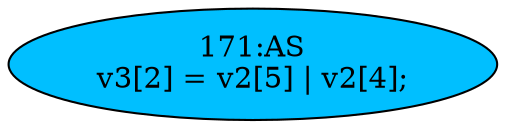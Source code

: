 strict digraph "" {
	node [label="\N"];
	"171:AS"	 [ast="<pyverilog.vparser.ast.Assign object at 0x7fee23011c10>",
		def_var="['v3']",
		fillcolor=deepskyblue,
		label="171:AS
v3[2] = v2[5] | v2[4];",
		statements="[]",
		style=filled,
		typ=Assign,
		use_var="['v2', 'v2']"];
}
